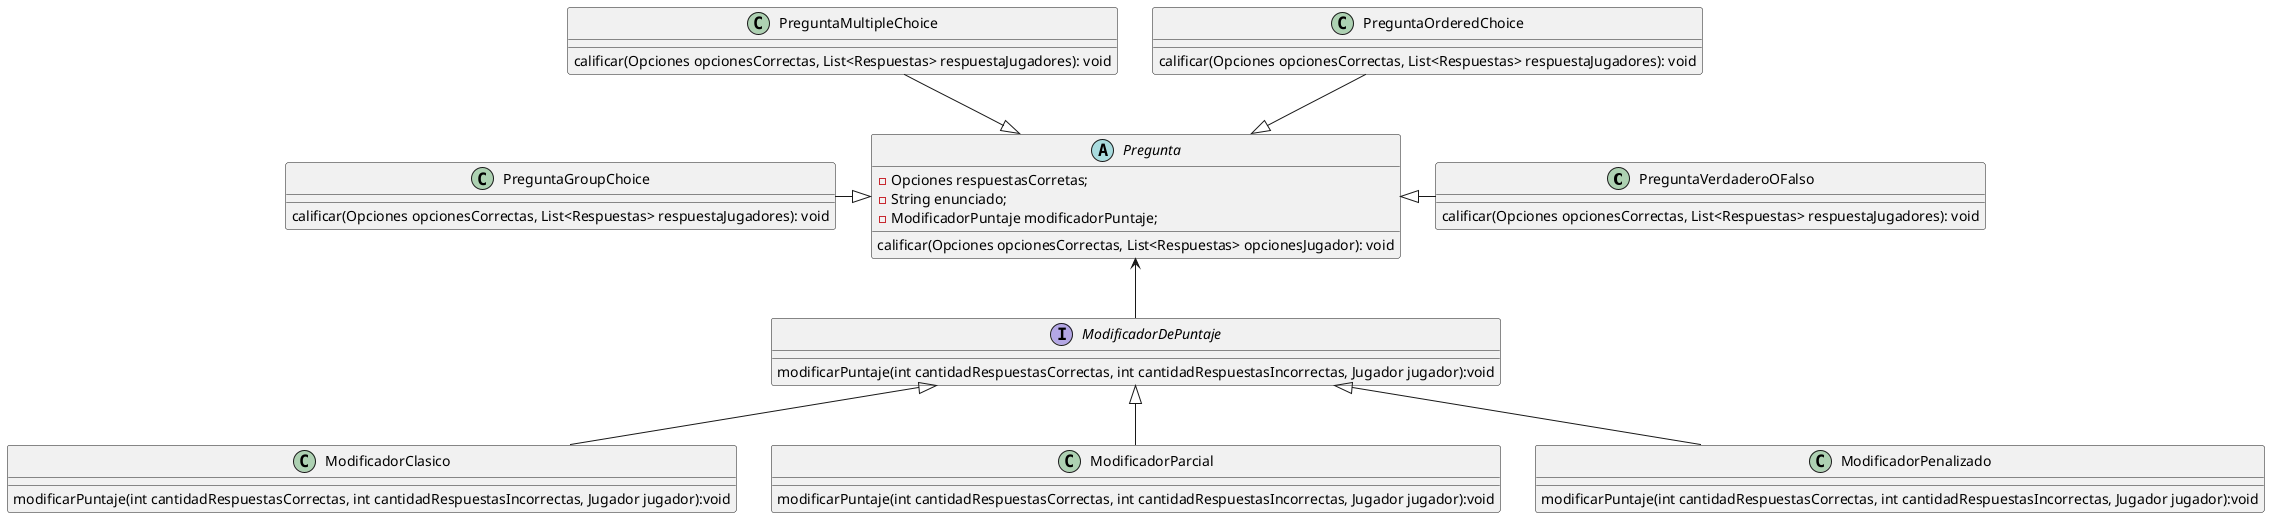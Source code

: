 @startuml

Class PreguntaVerdaderoOFalso{
    calificar(Opciones opcionesCorrectas, List<Respuestas> respuestaJugadores): void
}

Class PreguntaMultipleChoice{
    calificar(Opciones opcionesCorrectas, List<Respuestas> respuestaJugadores): void
}

Class PreguntaOrderedChoice{
    calificar(Opciones opcionesCorrectas, List<Respuestas> respuestaJugadores): void
}

Class PreguntaGroupChoice{
    calificar(Opciones opcionesCorrectas, List<Respuestas> respuestaJugadores): void
}


Abstract Class Pregunta{
    -Opciones respuestasCorretas;
    -String enunciado;
    -ModificadorPuntaje modificadorPuntaje;
    calificar(Opciones opcionesCorrectas, List<Respuestas> opcionesJugador): void
}


Interface ModificadorDePuntaje{
    modificarPuntaje(int cantidadRespuestasCorrectas, int cantidadRespuestasIncorrectas, Jugador jugador):void
}

Class ModificadorClasico{
   modificarPuntaje(int cantidadRespuestasCorrectas, int cantidadRespuestasIncorrectas, Jugador jugador):void
}

Class ModificadorParcial{
    modificarPuntaje(int cantidadRespuestasCorrectas, int cantidadRespuestasIncorrectas, Jugador jugador):void
}

Class ModificadorPenalizado{
    modificarPuntaje(int cantidadRespuestasCorrectas, int cantidadRespuestasIncorrectas, Jugador jugador):void
}

'dependencias


PreguntaGroupChoice -right-|> Pregunta
PreguntaMultipleChoice --|> Pregunta
PreguntaOrderedChoice --|> Pregunta
PreguntaVerdaderoOFalso -left-|> Pregunta
ModificadorClasico -up-|> ModificadorDePuntaje
ModificadorPenalizado  -up-|> ModificadorDePuntaje
ModificadorParcial  -up-|> ModificadorDePuntaje
ModificadorDePuntaje -up-> Pregunta

@enduml
